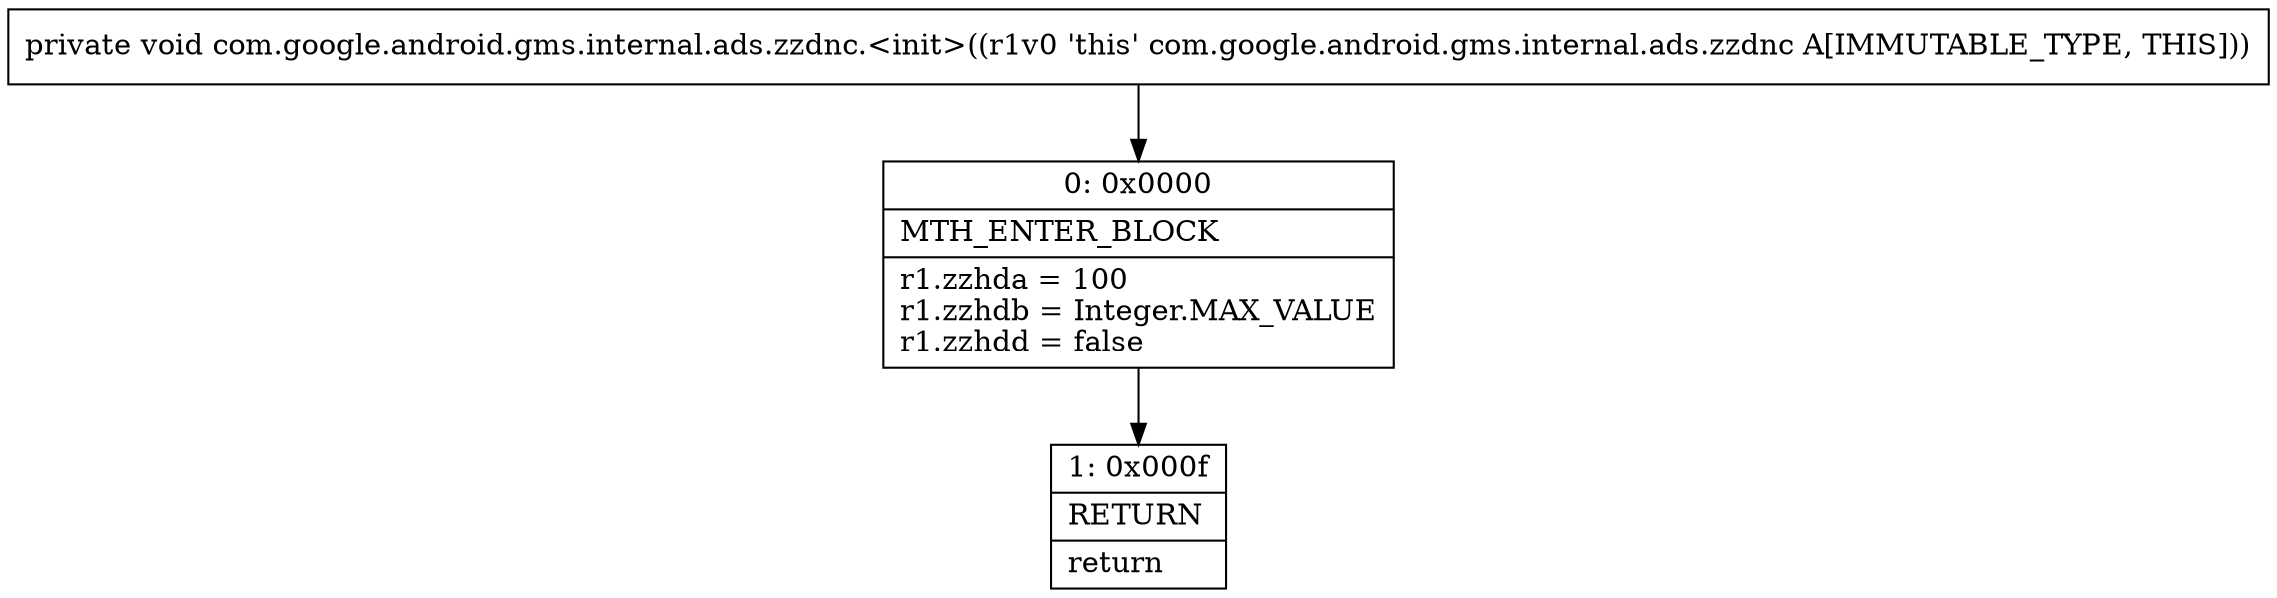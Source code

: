digraph "CFG forcom.google.android.gms.internal.ads.zzdnc.\<init\>()V" {
Node_0 [shape=record,label="{0\:\ 0x0000|MTH_ENTER_BLOCK\l|r1.zzhda = 100\lr1.zzhdb = Integer.MAX_VALUE\lr1.zzhdd = false\l}"];
Node_1 [shape=record,label="{1\:\ 0x000f|RETURN\l|return\l}"];
MethodNode[shape=record,label="{private void com.google.android.gms.internal.ads.zzdnc.\<init\>((r1v0 'this' com.google.android.gms.internal.ads.zzdnc A[IMMUTABLE_TYPE, THIS])) }"];
MethodNode -> Node_0;
Node_0 -> Node_1;
}

